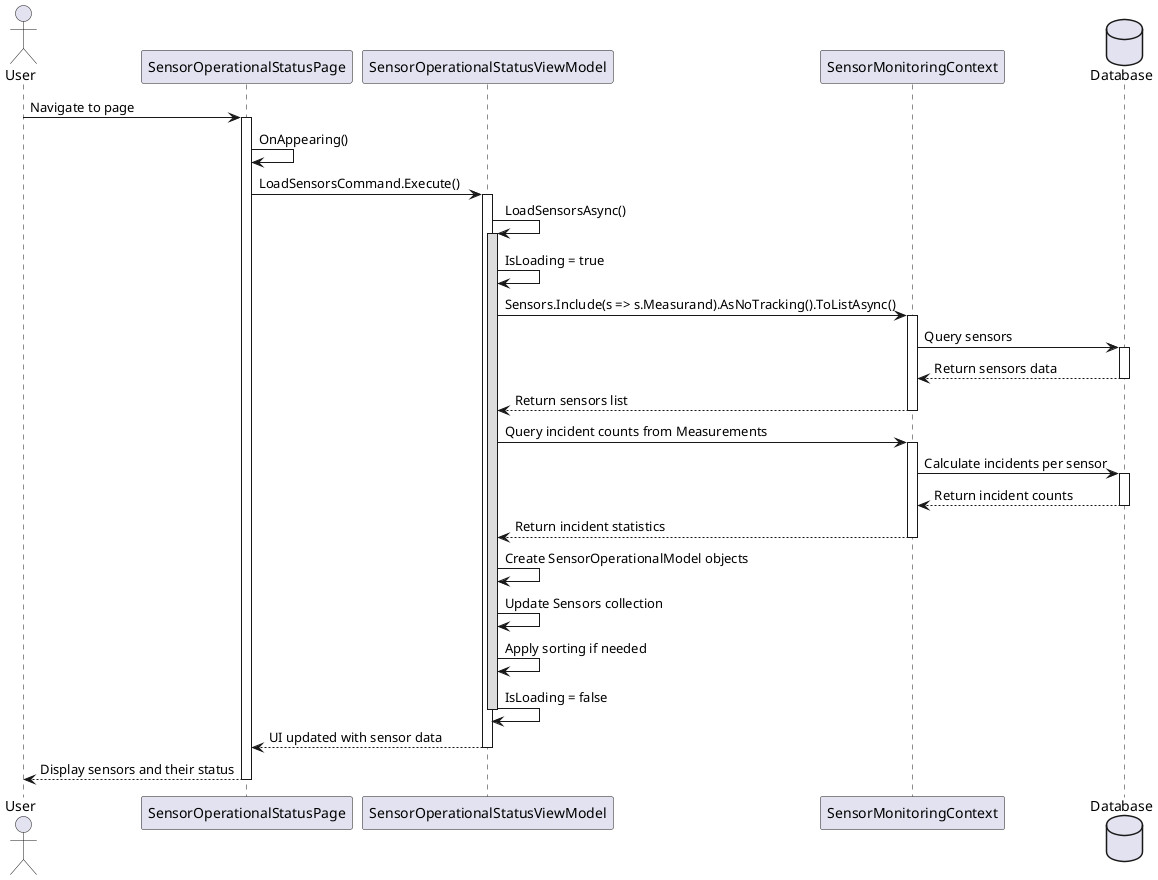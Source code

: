 @startuml Sensor Operational Status Monitor Loading Sequence

actor User
participant "SensorOperationalStatusPage" as Page
participant "SensorOperationalStatusViewModel" as ViewModel
participant "SensorMonitoringContext" as Context
database "Database" as DB

User -> Page: Navigate to page
activate Page
Page -> Page: OnAppearing()
Page -> ViewModel: LoadSensorsCommand.Execute()
activate ViewModel

ViewModel -> ViewModel: LoadSensorsAsync()
activate ViewModel #DDDDDD
ViewModel -> ViewModel: IsLoading = true
ViewModel -> Context: Sensors.Include(s => s.Measurand).AsNoTracking().ToListAsync()
activate Context
Context -> DB: Query sensors
activate DB
DB --> Context: Return sensors data
deactivate DB
Context --> ViewModel: Return sensors list
deactivate Context

ViewModel -> Context: Query incident counts from Measurements
activate Context
Context -> DB: Calculate incidents per sensor
activate DB
DB --> Context: Return incident counts
deactivate DB
Context --> ViewModel: Return incident statistics
deactivate Context

ViewModel -> ViewModel: Create SensorOperationalModel objects
ViewModel -> ViewModel: Update Sensors collection
ViewModel -> ViewModel: Apply sorting if needed
ViewModel -> ViewModel: IsLoading = false
deactivate ViewModel #DDDDDD

ViewModel --> Page: UI updated with sensor data
deactivate ViewModel
Page --> User: Display sensors and their status
deactivate Page

@enduml
